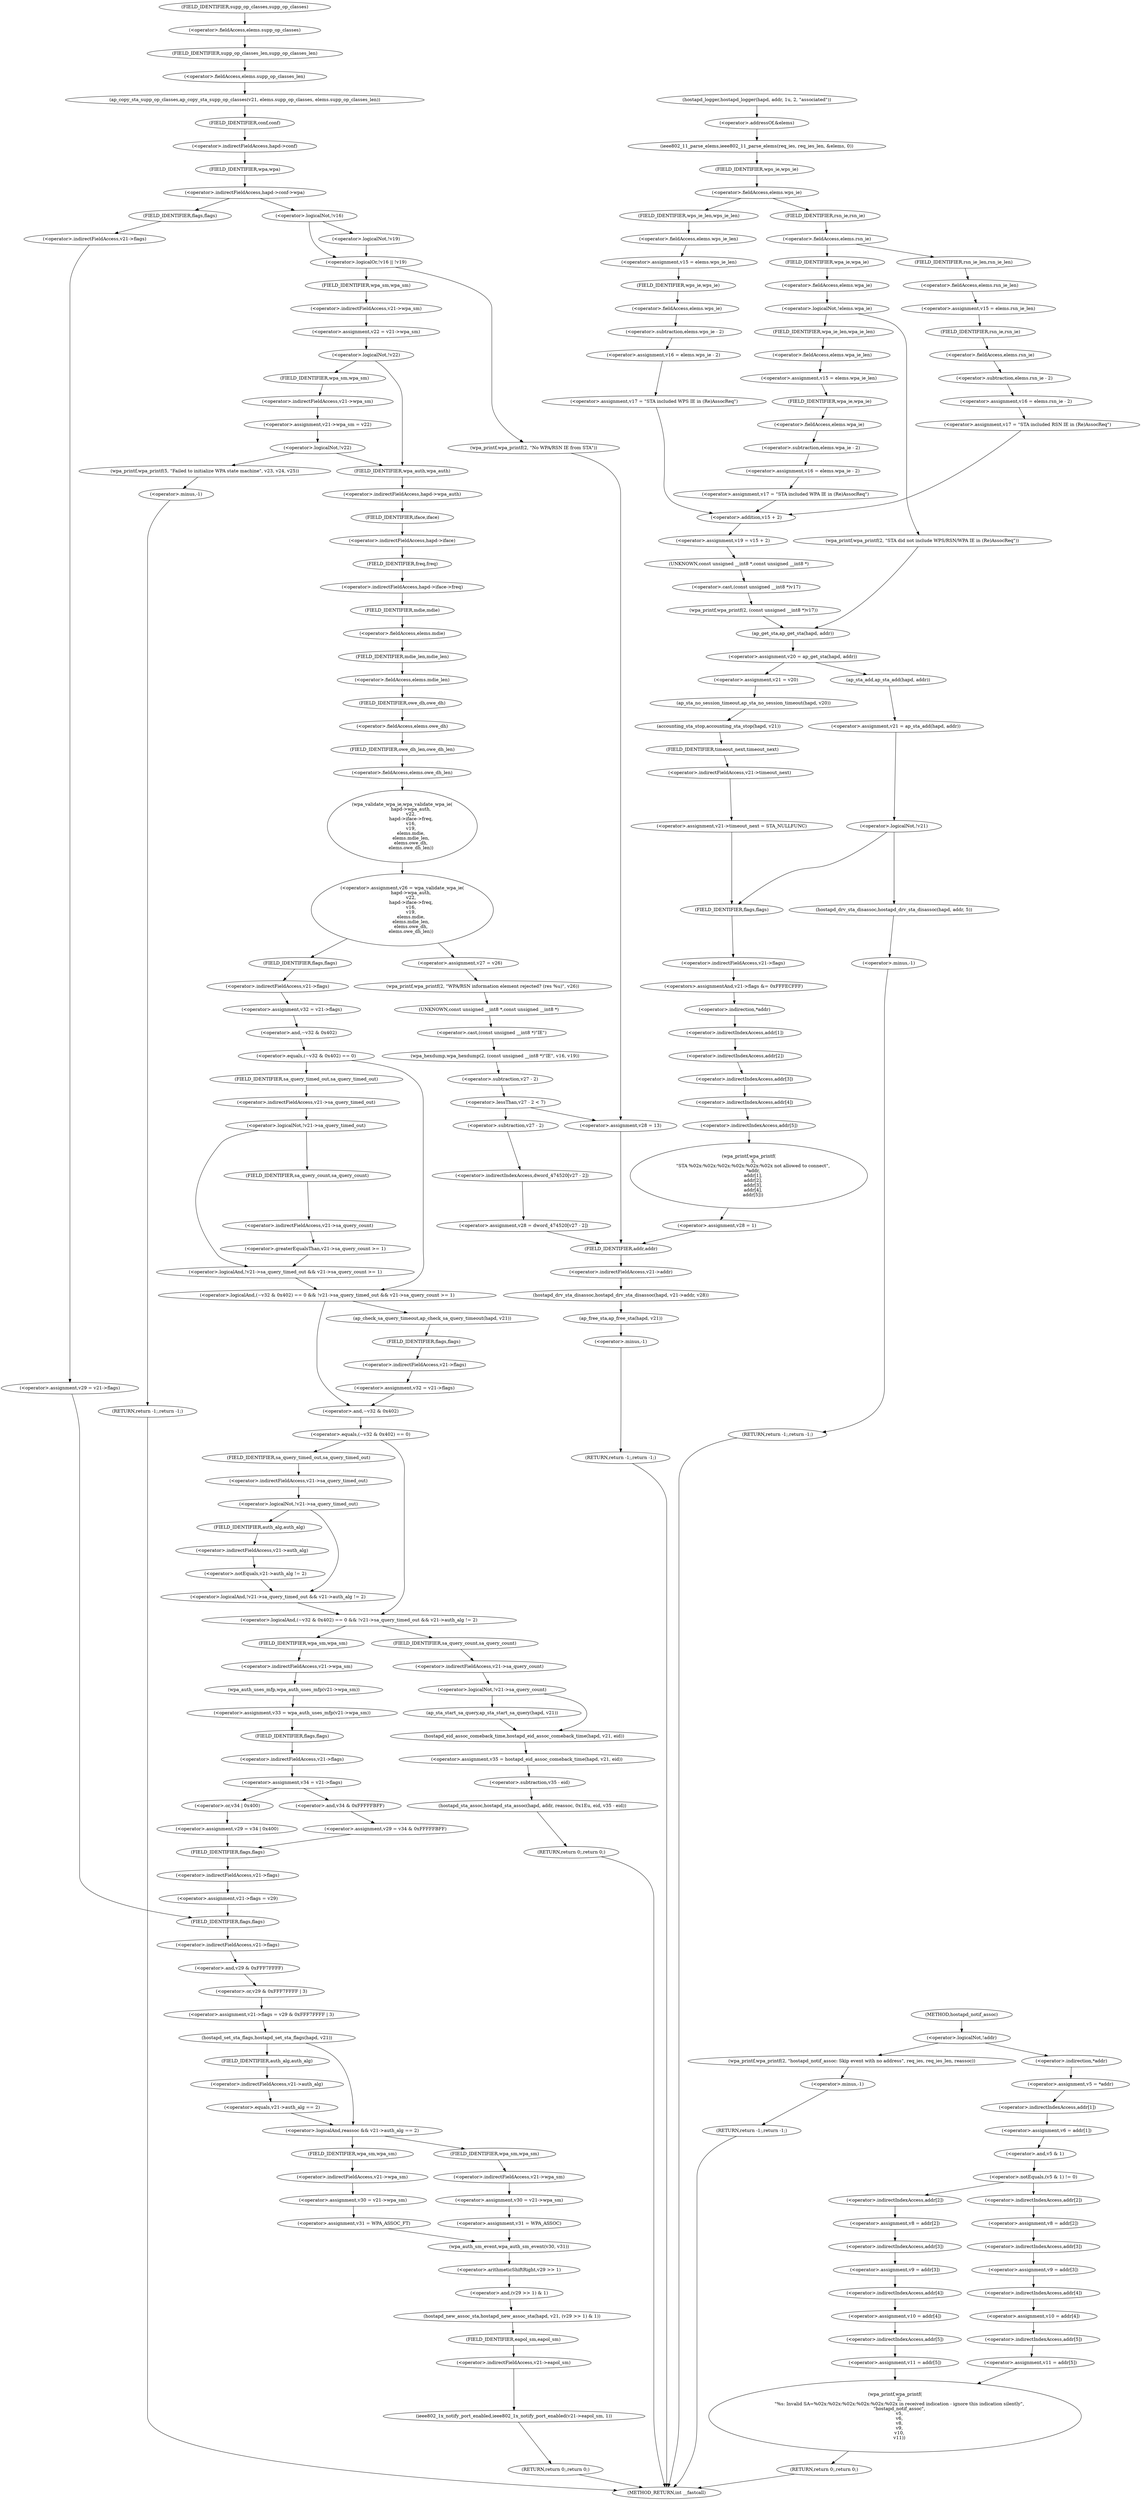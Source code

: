 digraph hostapd_notif_assoc {  
"1000165" [label = "(<operator>.logicalNot,!addr)" ]
"1000168" [label = "(wpa_printf,wpa_printf(2, \"hostapd_notif_assoc: Skip event with no address\", req_ies, req_ies_len, reassoc))" ]
"1000174" [label = "(RETURN,return -1;,return -1;)" ]
"1000175" [label = "(<operator>.minus,-1)" ]
"1000177" [label = "(<operator>.assignment,v5 = *addr)" ]
"1000179" [label = "(<operator>.indirection,*addr)" ]
"1000181" [label = "(<operator>.assignment,v6 = addr[1])" ]
"1000183" [label = "(<operator>.indirectIndexAccess,addr[1])" ]
"1000187" [label = "(<operator>.notEquals,(v5 & 1) != 0)" ]
"1000188" [label = "(<operator>.and,v5 & 1)" ]
"1000193" [label = "(<operator>.assignment,v8 = addr[2])" ]
"1000195" [label = "(<operator>.indirectIndexAccess,addr[2])" ]
"1000198" [label = "(<operator>.assignment,v9 = addr[3])" ]
"1000200" [label = "(<operator>.indirectIndexAccess,addr[3])" ]
"1000203" [label = "(<operator>.assignment,v10 = addr[4])" ]
"1000205" [label = "(<operator>.indirectIndexAccess,addr[4])" ]
"1000208" [label = "(<operator>.assignment,v11 = addr[5])" ]
"1000210" [label = "(<operator>.indirectIndexAccess,addr[5])" ]
"1000214" [label = "(wpa_printf,wpa_printf(\n      2,\n      \"%s: Invalid SA=%02x:%02x:%02x:%02x:%02x:%02x in received indication - ignore this indication silently\",\n      \"hostapd_notif_assoc\",\n      v5,\n      v6,\n      v8,\n      v9,\n      v10,\n      v11))" ]
"1000224" [label = "(RETURN,return 0;,return 0;)" ]
"1000226" [label = "(<operator>.assignment,v8 = addr[2])" ]
"1000228" [label = "(<operator>.indirectIndexAccess,addr[2])" ]
"1000231" [label = "(<operator>.assignment,v9 = addr[3])" ]
"1000233" [label = "(<operator>.indirectIndexAccess,addr[3])" ]
"1000236" [label = "(<operator>.assignment,v10 = addr[4])" ]
"1000238" [label = "(<operator>.indirectIndexAccess,addr[4])" ]
"1000241" [label = "(<operator>.assignment,v11 = addr[5])" ]
"1000243" [label = "(<operator>.indirectIndexAccess,addr[5])" ]
"1000247" [label = "(hostapd_logger,hostapd_logger(hapd, addr, 1u, 2, \"associated\"))" ]
"1000253" [label = "(ieee802_11_parse_elems,ieee802_11_parse_elems(req_ies, req_ies_len, &elems, 0))" ]
"1000256" [label = "(<operator>.addressOf,&elems)" ]
"1000260" [label = "(<operator>.fieldAccess,elems.wps_ie)" ]
"1000262" [label = "(FIELD_IDENTIFIER,wps_ie,wps_ie)" ]
"1000264" [label = "(<operator>.assignment,v15 = elems.wps_ie_len)" ]
"1000266" [label = "(<operator>.fieldAccess,elems.wps_ie_len)" ]
"1000268" [label = "(FIELD_IDENTIFIER,wps_ie_len,wps_ie_len)" ]
"1000269" [label = "(<operator>.assignment,v16 = elems.wps_ie - 2)" ]
"1000271" [label = "(<operator>.subtraction,elems.wps_ie - 2)" ]
"1000272" [label = "(<operator>.fieldAccess,elems.wps_ie)" ]
"1000274" [label = "(FIELD_IDENTIFIER,wps_ie,wps_ie)" ]
"1000276" [label = "(<operator>.assignment,v17 = \"STA included WPS IE in (Re)AssocReq\")" ]
"1000281" [label = "(<operator>.fieldAccess,elems.rsn_ie)" ]
"1000283" [label = "(FIELD_IDENTIFIER,rsn_ie,rsn_ie)" ]
"1000285" [label = "(<operator>.assignment,v15 = elems.rsn_ie_len)" ]
"1000287" [label = "(<operator>.fieldAccess,elems.rsn_ie_len)" ]
"1000289" [label = "(FIELD_IDENTIFIER,rsn_ie_len,rsn_ie_len)" ]
"1000290" [label = "(<operator>.assignment,v16 = elems.rsn_ie - 2)" ]
"1000292" [label = "(<operator>.subtraction,elems.rsn_ie - 2)" ]
"1000293" [label = "(<operator>.fieldAccess,elems.rsn_ie)" ]
"1000295" [label = "(FIELD_IDENTIFIER,rsn_ie,rsn_ie)" ]
"1000297" [label = "(<operator>.assignment,v17 = \"STA included RSN IE in (Re)AssocReq\")" ]
"1000303" [label = "(<operator>.logicalNot,!elems.wpa_ie)" ]
"1000304" [label = "(<operator>.fieldAccess,elems.wpa_ie)" ]
"1000306" [label = "(FIELD_IDENTIFIER,wpa_ie,wpa_ie)" ]
"1000308" [label = "(wpa_printf,wpa_printf(2, \"STA did not include WPS/RSN/WPA IE in (Re)AssocReq\"))" ]
"1000314" [label = "(<operator>.assignment,v15 = elems.wpa_ie_len)" ]
"1000316" [label = "(<operator>.fieldAccess,elems.wpa_ie_len)" ]
"1000318" [label = "(FIELD_IDENTIFIER,wpa_ie_len,wpa_ie_len)" ]
"1000319" [label = "(<operator>.assignment,v16 = elems.wpa_ie - 2)" ]
"1000321" [label = "(<operator>.subtraction,elems.wpa_ie - 2)" ]
"1000322" [label = "(<operator>.fieldAccess,elems.wpa_ie)" ]
"1000324" [label = "(FIELD_IDENTIFIER,wpa_ie,wpa_ie)" ]
"1000326" [label = "(<operator>.assignment,v17 = \"STA included WPA IE in (Re)AssocReq\")" ]
"1000329" [label = "(<operator>.assignment,v19 = v15 + 2)" ]
"1000331" [label = "(<operator>.addition,v15 + 2)" ]
"1000334" [label = "(wpa_printf,wpa_printf(2, (const unsigned __int8 *)v17))" ]
"1000336" [label = "(<operator>.cast,(const unsigned __int8 *)v17)" ]
"1000337" [label = "(UNKNOWN,const unsigned __int8 *,const unsigned __int8 *)" ]
"1000340" [label = "(<operator>.assignment,v20 = ap_get_sta(hapd, addr))" ]
"1000342" [label = "(ap_get_sta,ap_get_sta(hapd, addr))" ]
"1000348" [label = "(<operator>.assignment,v21 = v20)" ]
"1000351" [label = "(ap_sta_no_session_timeout,ap_sta_no_session_timeout(hapd, v20))" ]
"1000354" [label = "(accounting_sta_stop,accounting_sta_stop(hapd, v21))" ]
"1000357" [label = "(<operator>.assignment,v21->timeout_next = STA_NULLFUNC)" ]
"1000358" [label = "(<operator>.indirectFieldAccess,v21->timeout_next)" ]
"1000360" [label = "(FIELD_IDENTIFIER,timeout_next,timeout_next)" ]
"1000364" [label = "(<operator>.assignment,v21 = ap_sta_add(hapd, addr))" ]
"1000366" [label = "(ap_sta_add,ap_sta_add(hapd, addr))" ]
"1000370" [label = "(<operator>.logicalNot,!v21)" ]
"1000373" [label = "(hostapd_drv_sta_disassoc,hostapd_drv_sta_disassoc(hapd, addr, 5))" ]
"1000377" [label = "(RETURN,return -1;,return -1;)" ]
"1000378" [label = "(<operator>.minus,-1)" ]
"1000380" [label = "(<operators>.assignmentAnd,v21->flags &= 0xFFFECFFF)" ]
"1000381" [label = "(<operator>.indirectFieldAccess,v21->flags)" ]
"1000383" [label = "(FIELD_IDENTIFIER,flags,flags)" ]
"1000386" [label = "(wpa_printf,wpa_printf(\n      3,\n      \"STA %02x:%02x:%02x:%02x:%02x:%02x not allowed to connect\",\n      *addr,\n      addr[1],\n      addr[2],\n      addr[3],\n      addr[4],\n      addr[5]))" ]
"1000389" [label = "(<operator>.indirection,*addr)" ]
"1000391" [label = "(<operator>.indirectIndexAccess,addr[1])" ]
"1000394" [label = "(<operator>.indirectIndexAccess,addr[2])" ]
"1000397" [label = "(<operator>.indirectIndexAccess,addr[3])" ]
"1000400" [label = "(<operator>.indirectIndexAccess,addr[4])" ]
"1000403" [label = "(<operator>.indirectIndexAccess,addr[5])" ]
"1000406" [label = "(<operator>.assignment,v28 = 1)" ]
"1000410" [label = "(ap_copy_sta_supp_op_classes,ap_copy_sta_supp_op_classes(v21, elems.supp_op_classes, elems.supp_op_classes_len))" ]
"1000412" [label = "(<operator>.fieldAccess,elems.supp_op_classes)" ]
"1000414" [label = "(FIELD_IDENTIFIER,supp_op_classes,supp_op_classes)" ]
"1000415" [label = "(<operator>.fieldAccess,elems.supp_op_classes_len)" ]
"1000417" [label = "(FIELD_IDENTIFIER,supp_op_classes_len,supp_op_classes_len)" ]
"1000419" [label = "(<operator>.indirectFieldAccess,hapd->conf->wpa)" ]
"1000420" [label = "(<operator>.indirectFieldAccess,hapd->conf)" ]
"1000422" [label = "(FIELD_IDENTIFIER,conf,conf)" ]
"1000423" [label = "(FIELD_IDENTIFIER,wpa,wpa)" ]
"1000426" [label = "(<operator>.logicalOr,!v16 || !v19)" ]
"1000427" [label = "(<operator>.logicalNot,!v16)" ]
"1000429" [label = "(<operator>.logicalNot,!v19)" ]
"1000432" [label = "(wpa_printf,wpa_printf(2, \"No WPA/RSN IE from STA\"))" ]
"1000436" [label = "(<operator>.assignment,v22 = v21->wpa_sm)" ]
"1000438" [label = "(<operator>.indirectFieldAccess,v21->wpa_sm)" ]
"1000440" [label = "(FIELD_IDENTIFIER,wpa_sm,wpa_sm)" ]
"1000442" [label = "(<operator>.logicalNot,!v22)" ]
"1000445" [label = "(<operator>.assignment,v21->wpa_sm = v22)" ]
"1000446" [label = "(<operator>.indirectFieldAccess,v21->wpa_sm)" ]
"1000448" [label = "(FIELD_IDENTIFIER,wpa_sm,wpa_sm)" ]
"1000451" [label = "(<operator>.logicalNot,!v22)" ]
"1000454" [label = "(wpa_printf,wpa_printf(5, \"Failed to initialize WPA state machine\", v23, v24, v25))" ]
"1000460" [label = "(RETURN,return -1;,return -1;)" ]
"1000461" [label = "(<operator>.minus,-1)" ]
"1000463" [label = "(<operator>.assignment,v26 = wpa_validate_wpa_ie(\n            hapd->wpa_auth,\n            v22,\n            hapd->iface->freq,\n            v16,\n            v19,\n            elems.mdie,\n            elems.mdie_len,\n            elems.owe_dh,\n            elems.owe_dh_len))" ]
"1000465" [label = "(wpa_validate_wpa_ie,wpa_validate_wpa_ie(\n            hapd->wpa_auth,\n            v22,\n            hapd->iface->freq,\n            v16,\n            v19,\n            elems.mdie,\n            elems.mdie_len,\n            elems.owe_dh,\n            elems.owe_dh_len))" ]
"1000466" [label = "(<operator>.indirectFieldAccess,hapd->wpa_auth)" ]
"1000468" [label = "(FIELD_IDENTIFIER,wpa_auth,wpa_auth)" ]
"1000470" [label = "(<operator>.indirectFieldAccess,hapd->iface->freq)" ]
"1000471" [label = "(<operator>.indirectFieldAccess,hapd->iface)" ]
"1000473" [label = "(FIELD_IDENTIFIER,iface,iface)" ]
"1000474" [label = "(FIELD_IDENTIFIER,freq,freq)" ]
"1000477" [label = "(<operator>.fieldAccess,elems.mdie)" ]
"1000479" [label = "(FIELD_IDENTIFIER,mdie,mdie)" ]
"1000480" [label = "(<operator>.fieldAccess,elems.mdie_len)" ]
"1000482" [label = "(FIELD_IDENTIFIER,mdie_len,mdie_len)" ]
"1000483" [label = "(<operator>.fieldAccess,elems.owe_dh)" ]
"1000485" [label = "(FIELD_IDENTIFIER,owe_dh,owe_dh)" ]
"1000486" [label = "(<operator>.fieldAccess,elems.owe_dh_len)" ]
"1000488" [label = "(FIELD_IDENTIFIER,owe_dh_len,owe_dh_len)" ]
"1000492" [label = "(<operator>.assignment,v27 = v26)" ]
"1000495" [label = "(wpa_printf,wpa_printf(2, \"WPA/RSN information element rejected? (res %u)\", v26))" ]
"1000499" [label = "(wpa_hexdump,wpa_hexdump(2, (const unsigned __int8 *)\"IE\", v16, v19))" ]
"1000501" [label = "(<operator>.cast,(const unsigned __int8 *)\"IE\")" ]
"1000502" [label = "(UNKNOWN,const unsigned __int8 *,const unsigned __int8 *)" ]
"1000507" [label = "(<operator>.lessThan,v27 - 2 < 7)" ]
"1000508" [label = "(<operator>.subtraction,v27 - 2)" ]
"1000513" [label = "(<operator>.assignment,v28 = dword_474520[v27 - 2])" ]
"1000515" [label = "(<operator>.indirectIndexAccess,dword_474520[v27 - 2])" ]
"1000517" [label = "(<operator>.subtraction,v27 - 2)" ]
"1000521" [label = "(hostapd_drv_sta_disassoc,hostapd_drv_sta_disassoc(hapd, v21->addr, v28))" ]
"1000523" [label = "(<operator>.indirectFieldAccess,v21->addr)" ]
"1000525" [label = "(FIELD_IDENTIFIER,addr,addr)" ]
"1000527" [label = "(ap_free_sta,ap_free_sta(hapd, v21))" ]
"1000530" [label = "(RETURN,return -1;,return -1;)" ]
"1000531" [label = "(<operator>.minus,-1)" ]
"1000534" [label = "(<operator>.assignment,v28 = 13)" ]
"1000538" [label = "(<operator>.assignment,v32 = v21->flags)" ]
"1000540" [label = "(<operator>.indirectFieldAccess,v21->flags)" ]
"1000542" [label = "(FIELD_IDENTIFIER,flags,flags)" ]
"1000544" [label = "(<operator>.logicalAnd,(~v32 & 0x402) == 0 && !v21->sa_query_timed_out && v21->sa_query_count >= 1)" ]
"1000545" [label = "(<operator>.equals,(~v32 & 0x402) == 0)" ]
"1000546" [label = "(<operator>.and,~v32 & 0x402)" ]
"1000550" [label = "(<operator>.logicalAnd,!v21->sa_query_timed_out && v21->sa_query_count >= 1)" ]
"1000551" [label = "(<operator>.logicalNot,!v21->sa_query_timed_out)" ]
"1000552" [label = "(<operator>.indirectFieldAccess,v21->sa_query_timed_out)" ]
"1000554" [label = "(FIELD_IDENTIFIER,sa_query_timed_out,sa_query_timed_out)" ]
"1000555" [label = "(<operator>.greaterEqualsThan,v21->sa_query_count >= 1)" ]
"1000556" [label = "(<operator>.indirectFieldAccess,v21->sa_query_count)" ]
"1000558" [label = "(FIELD_IDENTIFIER,sa_query_count,sa_query_count)" ]
"1000561" [label = "(ap_check_sa_query_timeout,ap_check_sa_query_timeout(hapd, v21))" ]
"1000564" [label = "(<operator>.assignment,v32 = v21->flags)" ]
"1000566" [label = "(<operator>.indirectFieldAccess,v21->flags)" ]
"1000568" [label = "(FIELD_IDENTIFIER,flags,flags)" ]
"1000570" [label = "(<operator>.logicalAnd,(~v32 & 0x402) == 0 && !v21->sa_query_timed_out && v21->auth_alg != 2)" ]
"1000571" [label = "(<operator>.equals,(~v32 & 0x402) == 0)" ]
"1000572" [label = "(<operator>.and,~v32 & 0x402)" ]
"1000576" [label = "(<operator>.logicalAnd,!v21->sa_query_timed_out && v21->auth_alg != 2)" ]
"1000577" [label = "(<operator>.logicalNot,!v21->sa_query_timed_out)" ]
"1000578" [label = "(<operator>.indirectFieldAccess,v21->sa_query_timed_out)" ]
"1000580" [label = "(FIELD_IDENTIFIER,sa_query_timed_out,sa_query_timed_out)" ]
"1000581" [label = "(<operator>.notEquals,v21->auth_alg != 2)" ]
"1000582" [label = "(<operator>.indirectFieldAccess,v21->auth_alg)" ]
"1000584" [label = "(FIELD_IDENTIFIER,auth_alg,auth_alg)" ]
"1000588" [label = "(<operator>.logicalNot,!v21->sa_query_count)" ]
"1000589" [label = "(<operator>.indirectFieldAccess,v21->sa_query_count)" ]
"1000591" [label = "(FIELD_IDENTIFIER,sa_query_count,sa_query_count)" ]
"1000592" [label = "(ap_sta_start_sa_query,ap_sta_start_sa_query(hapd, v21))" ]
"1000595" [label = "(<operator>.assignment,v35 = hostapd_eid_assoc_comeback_time(hapd, v21, eid))" ]
"1000597" [label = "(hostapd_eid_assoc_comeback_time,hostapd_eid_assoc_comeback_time(hapd, v21, eid))" ]
"1000601" [label = "(hostapd_sta_assoc,hostapd_sta_assoc(hapd, addr, reassoc, 0x1Eu, eid, v35 - eid))" ]
"1000607" [label = "(<operator>.subtraction,v35 - eid)" ]
"1000610" [label = "(RETURN,return 0;,return 0;)" ]
"1000612" [label = "(<operator>.assignment,v33 = wpa_auth_uses_mfp(v21->wpa_sm))" ]
"1000614" [label = "(wpa_auth_uses_mfp,wpa_auth_uses_mfp(v21->wpa_sm))" ]
"1000615" [label = "(<operator>.indirectFieldAccess,v21->wpa_sm)" ]
"1000617" [label = "(FIELD_IDENTIFIER,wpa_sm,wpa_sm)" ]
"1000618" [label = "(<operator>.assignment,v34 = v21->flags)" ]
"1000620" [label = "(<operator>.indirectFieldAccess,v21->flags)" ]
"1000622" [label = "(FIELD_IDENTIFIER,flags,flags)" ]
"1000625" [label = "(<operator>.assignment,v29 = v34 | 0x400)" ]
"1000627" [label = "(<operator>.or,v34 | 0x400)" ]
"1000631" [label = "(<operator>.assignment,v29 = v34 & 0xFFFFFBFF)" ]
"1000633" [label = "(<operator>.and,v34 & 0xFFFFFBFF)" ]
"1000636" [label = "(<operator>.assignment,v21->flags = v29)" ]
"1000637" [label = "(<operator>.indirectFieldAccess,v21->flags)" ]
"1000639" [label = "(FIELD_IDENTIFIER,flags,flags)" ]
"1000643" [label = "(<operator>.assignment,v29 = v21->flags)" ]
"1000645" [label = "(<operator>.indirectFieldAccess,v21->flags)" ]
"1000647" [label = "(FIELD_IDENTIFIER,flags,flags)" ]
"1000648" [label = "(<operator>.assignment,v21->flags = v29 & 0xFFF7FFFF | 3)" ]
"1000649" [label = "(<operator>.indirectFieldAccess,v21->flags)" ]
"1000651" [label = "(FIELD_IDENTIFIER,flags,flags)" ]
"1000652" [label = "(<operator>.or,v29 & 0xFFF7FFFF | 3)" ]
"1000653" [label = "(<operator>.and,v29 & 0xFFF7FFFF)" ]
"1000657" [label = "(hostapd_set_sta_flags,hostapd_set_sta_flags(hapd, v21))" ]
"1000661" [label = "(<operator>.logicalAnd,reassoc && v21->auth_alg == 2)" ]
"1000663" [label = "(<operator>.equals,v21->auth_alg == 2)" ]
"1000664" [label = "(<operator>.indirectFieldAccess,v21->auth_alg)" ]
"1000666" [label = "(FIELD_IDENTIFIER,auth_alg,auth_alg)" ]
"1000669" [label = "(<operator>.assignment,v30 = v21->wpa_sm)" ]
"1000671" [label = "(<operator>.indirectFieldAccess,v21->wpa_sm)" ]
"1000673" [label = "(FIELD_IDENTIFIER,wpa_sm,wpa_sm)" ]
"1000674" [label = "(<operator>.assignment,v31 = WPA_ASSOC_FT)" ]
"1000679" [label = "(<operator>.assignment,v30 = v21->wpa_sm)" ]
"1000681" [label = "(<operator>.indirectFieldAccess,v21->wpa_sm)" ]
"1000683" [label = "(FIELD_IDENTIFIER,wpa_sm,wpa_sm)" ]
"1000684" [label = "(<operator>.assignment,v31 = WPA_ASSOC)" ]
"1000687" [label = "(wpa_auth_sm_event,wpa_auth_sm_event(v30, v31))" ]
"1000690" [label = "(hostapd_new_assoc_sta,hostapd_new_assoc_sta(hapd, v21, (v29 >> 1) & 1))" ]
"1000693" [label = "(<operator>.and,(v29 >> 1) & 1)" ]
"1000694" [label = "(<operator>.arithmeticShiftRight,v29 >> 1)" ]
"1000698" [label = "(ieee802_1x_notify_port_enabled,ieee802_1x_notify_port_enabled(v21->eapol_sm, 1))" ]
"1000699" [label = "(<operator>.indirectFieldAccess,v21->eapol_sm)" ]
"1000701" [label = "(FIELD_IDENTIFIER,eapol_sm,eapol_sm)" ]
"1000703" [label = "(RETURN,return 0;,return 0;)" ]
"1000129" [label = "(METHOD,hostapd_notif_assoc)" ]
"1000705" [label = "(METHOD_RETURN,int __fastcall)" ]
  "1000165" -> "1000168" 
  "1000165" -> "1000179" 
  "1000168" -> "1000175" 
  "1000174" -> "1000705" 
  "1000175" -> "1000174" 
  "1000177" -> "1000183" 
  "1000179" -> "1000177" 
  "1000181" -> "1000188" 
  "1000183" -> "1000181" 
  "1000187" -> "1000195" 
  "1000187" -> "1000228" 
  "1000188" -> "1000187" 
  "1000193" -> "1000200" 
  "1000195" -> "1000193" 
  "1000198" -> "1000205" 
  "1000200" -> "1000198" 
  "1000203" -> "1000210" 
  "1000205" -> "1000203" 
  "1000208" -> "1000214" 
  "1000210" -> "1000208" 
  "1000214" -> "1000224" 
  "1000224" -> "1000705" 
  "1000226" -> "1000233" 
  "1000228" -> "1000226" 
  "1000231" -> "1000238" 
  "1000233" -> "1000231" 
  "1000236" -> "1000243" 
  "1000238" -> "1000236" 
  "1000241" -> "1000214" 
  "1000243" -> "1000241" 
  "1000247" -> "1000256" 
  "1000253" -> "1000262" 
  "1000256" -> "1000253" 
  "1000260" -> "1000268" 
  "1000260" -> "1000283" 
  "1000262" -> "1000260" 
  "1000264" -> "1000274" 
  "1000266" -> "1000264" 
  "1000268" -> "1000266" 
  "1000269" -> "1000276" 
  "1000271" -> "1000269" 
  "1000272" -> "1000271" 
  "1000274" -> "1000272" 
  "1000276" -> "1000331" 
  "1000281" -> "1000289" 
  "1000281" -> "1000306" 
  "1000283" -> "1000281" 
  "1000285" -> "1000295" 
  "1000287" -> "1000285" 
  "1000289" -> "1000287" 
  "1000290" -> "1000297" 
  "1000292" -> "1000290" 
  "1000293" -> "1000292" 
  "1000295" -> "1000293" 
  "1000297" -> "1000331" 
  "1000303" -> "1000308" 
  "1000303" -> "1000318" 
  "1000304" -> "1000303" 
  "1000306" -> "1000304" 
  "1000308" -> "1000342" 
  "1000314" -> "1000324" 
  "1000316" -> "1000314" 
  "1000318" -> "1000316" 
  "1000319" -> "1000326" 
  "1000321" -> "1000319" 
  "1000322" -> "1000321" 
  "1000324" -> "1000322" 
  "1000326" -> "1000331" 
  "1000329" -> "1000337" 
  "1000331" -> "1000329" 
  "1000334" -> "1000342" 
  "1000336" -> "1000334" 
  "1000337" -> "1000336" 
  "1000340" -> "1000348" 
  "1000340" -> "1000366" 
  "1000342" -> "1000340" 
  "1000348" -> "1000351" 
  "1000351" -> "1000354" 
  "1000354" -> "1000360" 
  "1000357" -> "1000383" 
  "1000358" -> "1000357" 
  "1000360" -> "1000358" 
  "1000364" -> "1000370" 
  "1000366" -> "1000364" 
  "1000370" -> "1000373" 
  "1000370" -> "1000383" 
  "1000373" -> "1000378" 
  "1000377" -> "1000705" 
  "1000378" -> "1000377" 
  "1000380" -> "1000389" 
  "1000381" -> "1000380" 
  "1000383" -> "1000381" 
  "1000386" -> "1000406" 
  "1000389" -> "1000391" 
  "1000391" -> "1000394" 
  "1000394" -> "1000397" 
  "1000397" -> "1000400" 
  "1000400" -> "1000403" 
  "1000403" -> "1000386" 
  "1000406" -> "1000525" 
  "1000410" -> "1000422" 
  "1000412" -> "1000417" 
  "1000414" -> "1000412" 
  "1000415" -> "1000410" 
  "1000417" -> "1000415" 
  "1000419" -> "1000427" 
  "1000419" -> "1000647" 
  "1000420" -> "1000423" 
  "1000422" -> "1000420" 
  "1000423" -> "1000419" 
  "1000426" -> "1000432" 
  "1000426" -> "1000440" 
  "1000427" -> "1000426" 
  "1000427" -> "1000429" 
  "1000429" -> "1000426" 
  "1000432" -> "1000534" 
  "1000436" -> "1000442" 
  "1000438" -> "1000436" 
  "1000440" -> "1000438" 
  "1000442" -> "1000448" 
  "1000442" -> "1000468" 
  "1000445" -> "1000451" 
  "1000446" -> "1000445" 
  "1000448" -> "1000446" 
  "1000451" -> "1000454" 
  "1000451" -> "1000468" 
  "1000454" -> "1000461" 
  "1000460" -> "1000705" 
  "1000461" -> "1000460" 
  "1000463" -> "1000492" 
  "1000463" -> "1000542" 
  "1000465" -> "1000463" 
  "1000466" -> "1000473" 
  "1000468" -> "1000466" 
  "1000470" -> "1000479" 
  "1000471" -> "1000474" 
  "1000473" -> "1000471" 
  "1000474" -> "1000470" 
  "1000477" -> "1000482" 
  "1000479" -> "1000477" 
  "1000480" -> "1000485" 
  "1000482" -> "1000480" 
  "1000483" -> "1000488" 
  "1000485" -> "1000483" 
  "1000486" -> "1000465" 
  "1000488" -> "1000486" 
  "1000492" -> "1000495" 
  "1000495" -> "1000502" 
  "1000499" -> "1000508" 
  "1000501" -> "1000499" 
  "1000502" -> "1000501" 
  "1000507" -> "1000517" 
  "1000507" -> "1000534" 
  "1000508" -> "1000507" 
  "1000513" -> "1000525" 
  "1000515" -> "1000513" 
  "1000517" -> "1000515" 
  "1000521" -> "1000527" 
  "1000523" -> "1000521" 
  "1000525" -> "1000523" 
  "1000527" -> "1000531" 
  "1000530" -> "1000705" 
  "1000531" -> "1000530" 
  "1000534" -> "1000525" 
  "1000538" -> "1000546" 
  "1000540" -> "1000538" 
  "1000542" -> "1000540" 
  "1000544" -> "1000561" 
  "1000544" -> "1000572" 
  "1000545" -> "1000544" 
  "1000545" -> "1000554" 
  "1000546" -> "1000545" 
  "1000550" -> "1000544" 
  "1000551" -> "1000550" 
  "1000551" -> "1000558" 
  "1000552" -> "1000551" 
  "1000554" -> "1000552" 
  "1000555" -> "1000550" 
  "1000556" -> "1000555" 
  "1000558" -> "1000556" 
  "1000561" -> "1000568" 
  "1000564" -> "1000572" 
  "1000566" -> "1000564" 
  "1000568" -> "1000566" 
  "1000570" -> "1000591" 
  "1000570" -> "1000617" 
  "1000571" -> "1000570" 
  "1000571" -> "1000580" 
  "1000572" -> "1000571" 
  "1000576" -> "1000570" 
  "1000577" -> "1000576" 
  "1000577" -> "1000584" 
  "1000578" -> "1000577" 
  "1000580" -> "1000578" 
  "1000581" -> "1000576" 
  "1000582" -> "1000581" 
  "1000584" -> "1000582" 
  "1000588" -> "1000592" 
  "1000588" -> "1000597" 
  "1000589" -> "1000588" 
  "1000591" -> "1000589" 
  "1000592" -> "1000597" 
  "1000595" -> "1000607" 
  "1000597" -> "1000595" 
  "1000601" -> "1000610" 
  "1000607" -> "1000601" 
  "1000610" -> "1000705" 
  "1000612" -> "1000622" 
  "1000614" -> "1000612" 
  "1000615" -> "1000614" 
  "1000617" -> "1000615" 
  "1000618" -> "1000627" 
  "1000618" -> "1000633" 
  "1000620" -> "1000618" 
  "1000622" -> "1000620" 
  "1000625" -> "1000639" 
  "1000627" -> "1000625" 
  "1000631" -> "1000639" 
  "1000633" -> "1000631" 
  "1000636" -> "1000651" 
  "1000637" -> "1000636" 
  "1000639" -> "1000637" 
  "1000643" -> "1000651" 
  "1000645" -> "1000643" 
  "1000647" -> "1000645" 
  "1000648" -> "1000657" 
  "1000649" -> "1000653" 
  "1000651" -> "1000649" 
  "1000652" -> "1000648" 
  "1000653" -> "1000652" 
  "1000657" -> "1000661" 
  "1000657" -> "1000666" 
  "1000661" -> "1000673" 
  "1000661" -> "1000683" 
  "1000663" -> "1000661" 
  "1000664" -> "1000663" 
  "1000666" -> "1000664" 
  "1000669" -> "1000674" 
  "1000671" -> "1000669" 
  "1000673" -> "1000671" 
  "1000674" -> "1000687" 
  "1000679" -> "1000684" 
  "1000681" -> "1000679" 
  "1000683" -> "1000681" 
  "1000684" -> "1000687" 
  "1000687" -> "1000694" 
  "1000690" -> "1000701" 
  "1000693" -> "1000690" 
  "1000694" -> "1000693" 
  "1000698" -> "1000703" 
  "1000699" -> "1000698" 
  "1000701" -> "1000699" 
  "1000703" -> "1000705" 
  "1000129" -> "1000165" 
}
